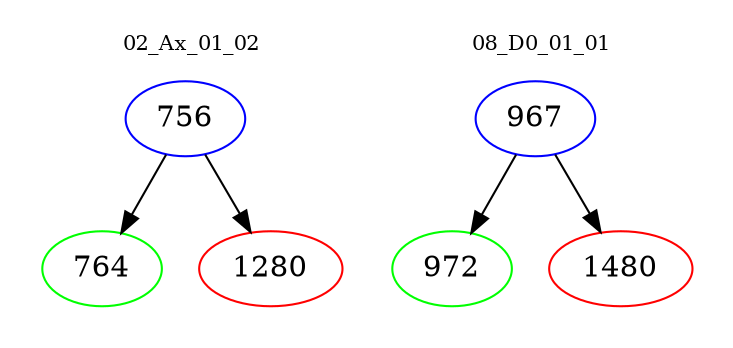 digraph{
subgraph cluster_0 {
color = white
label = "02_Ax_01_02";
fontsize=10;
T0_756 [label="756", color="blue"]
T0_756 -> T0_764 [color="black"]
T0_764 [label="764", color="green"]
T0_756 -> T0_1280 [color="black"]
T0_1280 [label="1280", color="red"]
}
subgraph cluster_1 {
color = white
label = "08_D0_01_01";
fontsize=10;
T1_967 [label="967", color="blue"]
T1_967 -> T1_972 [color="black"]
T1_972 [label="972", color="green"]
T1_967 -> T1_1480 [color="black"]
T1_1480 [label="1480", color="red"]
}
}
